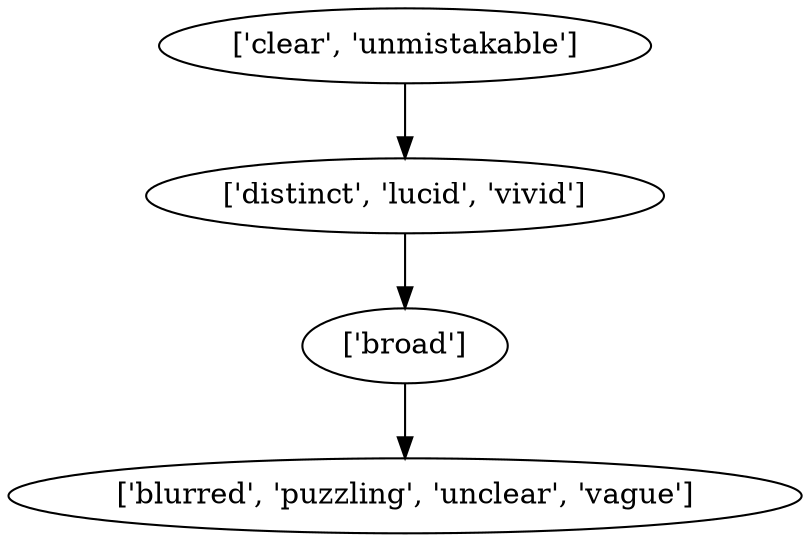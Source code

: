 strict digraph  {
	"['clear', 'unmistakable']" -> "['distinct', 'lucid', 'vivid']";
	"['distinct', 'lucid', 'vivid']" -> "['broad']";
	"['broad']" -> "['blurred', 'puzzling', 'unclear', 'vague']";
}
